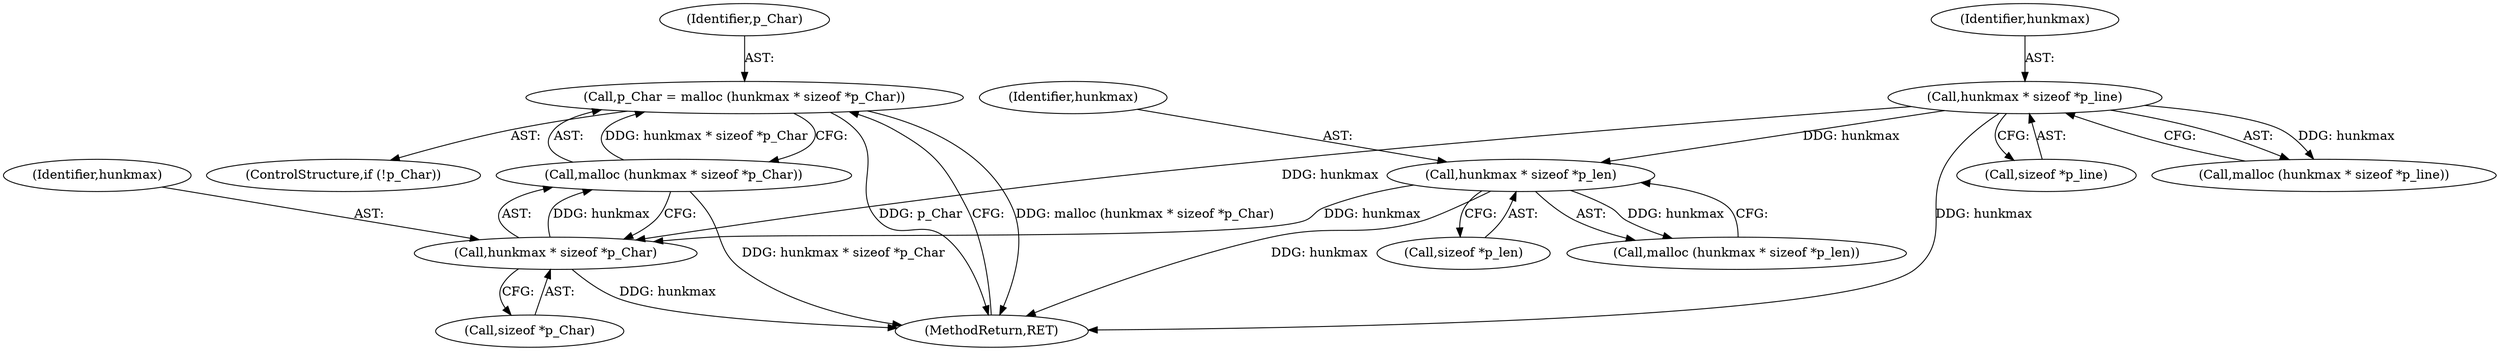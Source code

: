 digraph "1_savannah_0c08d7a902c6fdd49b704623a12d8d672ef18944_1@API" {
"1000132" [label="(Call,p_Char = malloc (hunkmax * sizeof *p_Char))"];
"1000134" [label="(Call,malloc (hunkmax * sizeof *p_Char))"];
"1000135" [label="(Call,hunkmax * sizeof *p_Char)"];
"1000124" [label="(Call,hunkmax * sizeof *p_len)"];
"1000111" [label="(Call,hunkmax * sizeof *p_line)"];
"1000137" [label="(Call,sizeof *p_Char)"];
"1000133" [label="(Identifier,p_Char)"];
"1000136" [label="(Identifier,hunkmax)"];
"1000111" [label="(Call,hunkmax * sizeof *p_line)"];
"1000112" [label="(Identifier,hunkmax)"];
"1000134" [label="(Call,malloc (hunkmax * sizeof *p_Char))"];
"1000113" [label="(Call,sizeof *p_line)"];
"1000126" [label="(Call,sizeof *p_len)"];
"1000129" [label="(ControlStructure,if (!p_Char))"];
"1000135" [label="(Call,hunkmax * sizeof *p_Char)"];
"1000123" [label="(Call,malloc (hunkmax * sizeof *p_len))"];
"1000124" [label="(Call,hunkmax * sizeof *p_len)"];
"1000140" [label="(MethodReturn,RET)"];
"1000125" [label="(Identifier,hunkmax)"];
"1000132" [label="(Call,p_Char = malloc (hunkmax * sizeof *p_Char))"];
"1000110" [label="(Call,malloc (hunkmax * sizeof *p_line))"];
"1000132" -> "1000129"  [label="AST: "];
"1000132" -> "1000134"  [label="CFG: "];
"1000133" -> "1000132"  [label="AST: "];
"1000134" -> "1000132"  [label="AST: "];
"1000140" -> "1000132"  [label="CFG: "];
"1000132" -> "1000140"  [label="DDG: malloc (hunkmax * sizeof *p_Char)"];
"1000132" -> "1000140"  [label="DDG: p_Char"];
"1000134" -> "1000132"  [label="DDG: hunkmax * sizeof *p_Char"];
"1000134" -> "1000135"  [label="CFG: "];
"1000135" -> "1000134"  [label="AST: "];
"1000134" -> "1000140"  [label="DDG: hunkmax * sizeof *p_Char"];
"1000135" -> "1000134"  [label="DDG: hunkmax"];
"1000135" -> "1000137"  [label="CFG: "];
"1000136" -> "1000135"  [label="AST: "];
"1000137" -> "1000135"  [label="AST: "];
"1000135" -> "1000140"  [label="DDG: hunkmax"];
"1000124" -> "1000135"  [label="DDG: hunkmax"];
"1000111" -> "1000135"  [label="DDG: hunkmax"];
"1000124" -> "1000123"  [label="AST: "];
"1000124" -> "1000126"  [label="CFG: "];
"1000125" -> "1000124"  [label="AST: "];
"1000126" -> "1000124"  [label="AST: "];
"1000123" -> "1000124"  [label="CFG: "];
"1000124" -> "1000140"  [label="DDG: hunkmax"];
"1000124" -> "1000123"  [label="DDG: hunkmax"];
"1000111" -> "1000124"  [label="DDG: hunkmax"];
"1000111" -> "1000110"  [label="AST: "];
"1000111" -> "1000113"  [label="CFG: "];
"1000112" -> "1000111"  [label="AST: "];
"1000113" -> "1000111"  [label="AST: "];
"1000110" -> "1000111"  [label="CFG: "];
"1000111" -> "1000140"  [label="DDG: hunkmax"];
"1000111" -> "1000110"  [label="DDG: hunkmax"];
}
